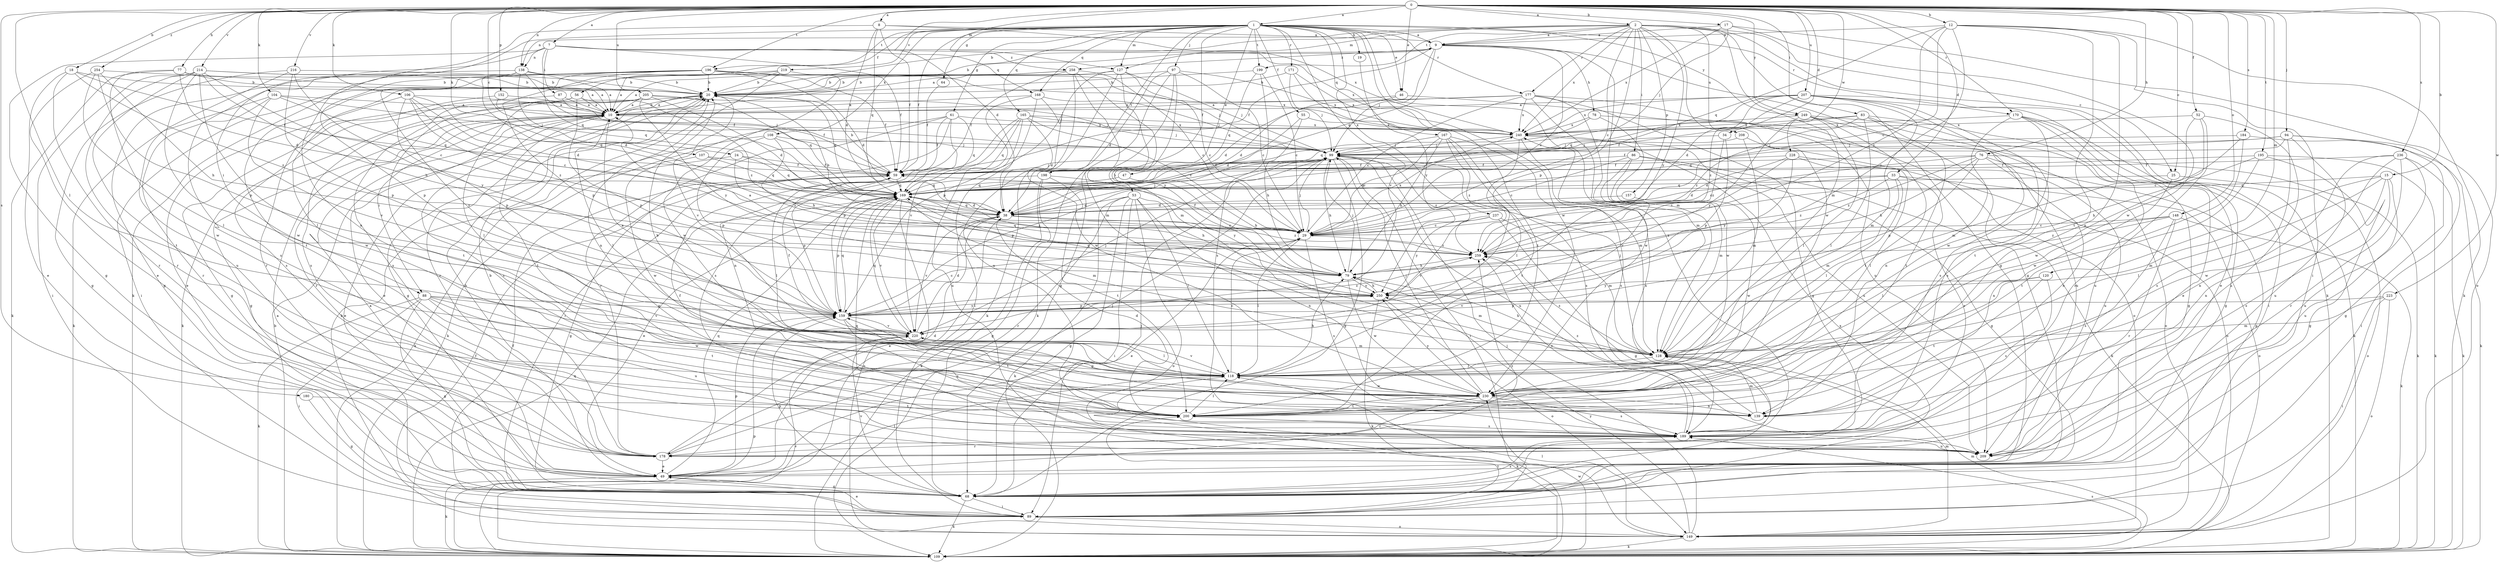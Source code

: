 strict digraph  {
0;
1;
2;
7;
8;
9;
10;
12;
15;
17;
18;
19;
20;
24;
25;
29;
33;
34;
38;
46;
47;
49;
52;
53;
55;
56;
59;
61;
64;
68;
76;
77;
78;
79;
83;
86;
87;
88;
89;
94;
97;
99;
104;
106;
107;
108;
109;
118;
120;
127;
128;
138;
139;
148;
149;
152;
157;
159;
165;
167;
168;
169;
170;
171;
177;
178;
180;
184;
189;
195;
196;
198;
199;
200;
205;
207;
208;
209;
214;
216;
219;
220;
223;
228;
230;
236;
237;
240;
249;
250;
254;
258;
259;
0 -> 1  [label=a];
0 -> 2  [label=a];
0 -> 7  [label=a];
0 -> 8  [label=a];
0 -> 12  [label=b];
0 -> 15  [label=b];
0 -> 17  [label=b];
0 -> 18  [label=b];
0 -> 24  [label=c];
0 -> 25  [label=c];
0 -> 33  [label=d];
0 -> 34  [label=d];
0 -> 38  [label=d];
0 -> 46  [label=e];
0 -> 52  [label=f];
0 -> 76  [label=h];
0 -> 77  [label=h];
0 -> 83  [label=i];
0 -> 94  [label=j];
0 -> 104  [label=k];
0 -> 106  [label=k];
0 -> 107  [label=k];
0 -> 118  [label=l];
0 -> 120  [label=m];
0 -> 127  [label=m];
0 -> 138  [label=n];
0 -> 148  [label=o];
0 -> 152  [label=p];
0 -> 170  [label=r];
0 -> 180  [label=s];
0 -> 184  [label=s];
0 -> 195  [label=t];
0 -> 196  [label=t];
0 -> 205  [label=u];
0 -> 207  [label=u];
0 -> 214  [label=v];
0 -> 216  [label=v];
0 -> 223  [label=w];
0 -> 228  [label=w];
0 -> 236  [label=x];
0 -> 249  [label=y];
0 -> 254  [label=z];
1 -> 9  [label=a];
1 -> 19  [label=b];
1 -> 46  [label=e];
1 -> 47  [label=e];
1 -> 53  [label=f];
1 -> 55  [label=f];
1 -> 56  [label=f];
1 -> 59  [label=f];
1 -> 61  [label=g];
1 -> 64  [label=g];
1 -> 97  [label=j];
1 -> 108  [label=k];
1 -> 109  [label=k];
1 -> 127  [label=m];
1 -> 165  [label=q];
1 -> 167  [label=q];
1 -> 168  [label=q];
1 -> 170  [label=r];
1 -> 171  [label=r];
1 -> 177  [label=r];
1 -> 189  [label=s];
1 -> 196  [label=t];
1 -> 198  [label=t];
1 -> 199  [label=t];
1 -> 219  [label=v];
1 -> 220  [label=v];
1 -> 230  [label=w];
1 -> 237  [label=x];
1 -> 249  [label=y];
2 -> 9  [label=a];
2 -> 20  [label=b];
2 -> 25  [label=c];
2 -> 29  [label=c];
2 -> 68  [label=g];
2 -> 86  [label=i];
2 -> 109  [label=k];
2 -> 127  [label=m];
2 -> 128  [label=m];
2 -> 138  [label=n];
2 -> 157  [label=p];
2 -> 159  [label=p];
2 -> 177  [label=r];
2 -> 199  [label=t];
2 -> 208  [label=u];
2 -> 230  [label=w];
2 -> 240  [label=x];
2 -> 250  [label=y];
7 -> 59  [label=f];
7 -> 68  [label=g];
7 -> 87  [label=i];
7 -> 88  [label=i];
7 -> 138  [label=n];
7 -> 168  [label=q];
7 -> 169  [label=q];
7 -> 240  [label=x];
7 -> 258  [label=z];
8 -> 9  [label=a];
8 -> 38  [label=d];
8 -> 59  [label=f];
8 -> 139  [label=n];
8 -> 169  [label=q];
8 -> 240  [label=x];
9 -> 20  [label=b];
9 -> 29  [label=c];
9 -> 59  [label=f];
9 -> 68  [label=g];
9 -> 78  [label=h];
9 -> 99  [label=j];
9 -> 128  [label=m];
9 -> 169  [label=q];
9 -> 258  [label=z];
10 -> 9  [label=a];
10 -> 20  [label=b];
10 -> 49  [label=e];
10 -> 68  [label=g];
10 -> 88  [label=i];
10 -> 118  [label=l];
10 -> 178  [label=r];
10 -> 189  [label=s];
10 -> 200  [label=t];
10 -> 240  [label=x];
12 -> 9  [label=a];
12 -> 29  [label=c];
12 -> 89  [label=i];
12 -> 109  [label=k];
12 -> 139  [label=n];
12 -> 169  [label=q];
12 -> 200  [label=t];
12 -> 250  [label=y];
12 -> 259  [label=z];
15 -> 118  [label=l];
15 -> 128  [label=m];
15 -> 139  [label=n];
15 -> 169  [label=q];
15 -> 189  [label=s];
15 -> 209  [label=u];
17 -> 9  [label=a];
17 -> 99  [label=j];
17 -> 149  [label=o];
17 -> 230  [label=w];
17 -> 240  [label=x];
18 -> 20  [label=b];
18 -> 49  [label=e];
18 -> 59  [label=f];
18 -> 178  [label=r];
18 -> 259  [label=z];
19 -> 250  [label=y];
20 -> 10  [label=a];
20 -> 68  [label=g];
20 -> 109  [label=k];
20 -> 169  [label=q];
20 -> 178  [label=r];
20 -> 220  [label=v];
24 -> 49  [label=e];
24 -> 59  [label=f];
24 -> 169  [label=q];
24 -> 259  [label=z];
25 -> 139  [label=n];
25 -> 149  [label=o];
25 -> 169  [label=q];
29 -> 20  [label=b];
29 -> 49  [label=e];
29 -> 59  [label=f];
29 -> 99  [label=j];
29 -> 118  [label=l];
29 -> 189  [label=s];
29 -> 240  [label=x];
29 -> 259  [label=z];
33 -> 38  [label=d];
33 -> 118  [label=l];
33 -> 128  [label=m];
33 -> 149  [label=o];
33 -> 169  [label=q];
33 -> 189  [label=s];
33 -> 259  [label=z];
34 -> 99  [label=j];
34 -> 159  [label=p];
34 -> 259  [label=z];
38 -> 29  [label=c];
38 -> 49  [label=e];
38 -> 99  [label=j];
38 -> 169  [label=q];
38 -> 220  [label=v];
38 -> 259  [label=z];
46 -> 10  [label=a];
46 -> 38  [label=d];
46 -> 149  [label=o];
47 -> 79  [label=h];
47 -> 169  [label=q];
49 -> 20  [label=b];
49 -> 68  [label=g];
49 -> 109  [label=k];
49 -> 118  [label=l];
49 -> 159  [label=p];
49 -> 169  [label=q];
49 -> 259  [label=z];
52 -> 128  [label=m];
52 -> 178  [label=r];
52 -> 209  [label=u];
52 -> 230  [label=w];
52 -> 240  [label=x];
53 -> 38  [label=d];
53 -> 68  [label=g];
53 -> 79  [label=h];
53 -> 89  [label=i];
53 -> 109  [label=k];
53 -> 118  [label=l];
53 -> 139  [label=n];
53 -> 149  [label=o];
53 -> 178  [label=r];
55 -> 38  [label=d];
55 -> 79  [label=h];
55 -> 240  [label=x];
56 -> 10  [label=a];
56 -> 118  [label=l];
56 -> 159  [label=p];
56 -> 189  [label=s];
56 -> 200  [label=t];
56 -> 259  [label=z];
59 -> 20  [label=b];
59 -> 68  [label=g];
59 -> 99  [label=j];
59 -> 118  [label=l];
59 -> 159  [label=p];
59 -> 169  [label=q];
61 -> 59  [label=f];
61 -> 89  [label=i];
61 -> 109  [label=k];
61 -> 139  [label=n];
61 -> 169  [label=q];
61 -> 178  [label=r];
61 -> 240  [label=x];
64 -> 59  [label=f];
68 -> 10  [label=a];
68 -> 89  [label=i];
68 -> 99  [label=j];
68 -> 109  [label=k];
68 -> 159  [label=p];
68 -> 189  [label=s];
68 -> 220  [label=v];
76 -> 29  [label=c];
76 -> 59  [label=f];
76 -> 68  [label=g];
76 -> 79  [label=h];
76 -> 109  [label=k];
76 -> 139  [label=n];
76 -> 159  [label=p];
76 -> 259  [label=z];
77 -> 10  [label=a];
77 -> 20  [label=b];
77 -> 38  [label=d];
77 -> 109  [label=k];
77 -> 230  [label=w];
78 -> 149  [label=o];
78 -> 169  [label=q];
78 -> 230  [label=w];
78 -> 240  [label=x];
79 -> 10  [label=a];
79 -> 99  [label=j];
79 -> 128  [label=m];
79 -> 230  [label=w];
79 -> 250  [label=y];
83 -> 59  [label=f];
83 -> 118  [label=l];
83 -> 189  [label=s];
83 -> 200  [label=t];
83 -> 209  [label=u];
83 -> 240  [label=x];
83 -> 259  [label=z];
86 -> 29  [label=c];
86 -> 59  [label=f];
86 -> 68  [label=g];
86 -> 109  [label=k];
86 -> 128  [label=m];
86 -> 220  [label=v];
87 -> 10  [label=a];
87 -> 59  [label=f];
87 -> 189  [label=s];
88 -> 68  [label=g];
88 -> 89  [label=i];
88 -> 109  [label=k];
88 -> 159  [label=p];
88 -> 200  [label=t];
88 -> 209  [label=u];
88 -> 220  [label=v];
88 -> 230  [label=w];
89 -> 10  [label=a];
89 -> 49  [label=e];
89 -> 59  [label=f];
89 -> 149  [label=o];
89 -> 200  [label=t];
89 -> 240  [label=x];
94 -> 59  [label=f];
94 -> 68  [label=g];
94 -> 89  [label=i];
94 -> 99  [label=j];
94 -> 169  [label=q];
94 -> 189  [label=s];
94 -> 209  [label=u];
97 -> 20  [label=b];
97 -> 29  [label=c];
97 -> 38  [label=d];
97 -> 68  [label=g];
97 -> 109  [label=k];
97 -> 240  [label=x];
97 -> 250  [label=y];
99 -> 59  [label=f];
99 -> 68  [label=g];
99 -> 79  [label=h];
99 -> 89  [label=i];
99 -> 159  [label=p];
99 -> 209  [label=u];
99 -> 259  [label=z];
104 -> 10  [label=a];
104 -> 99  [label=j];
104 -> 109  [label=k];
104 -> 169  [label=q];
104 -> 178  [label=r];
104 -> 220  [label=v];
106 -> 10  [label=a];
106 -> 29  [label=c];
106 -> 38  [label=d];
106 -> 49  [label=e];
106 -> 159  [label=p];
106 -> 169  [label=q];
106 -> 259  [label=z];
107 -> 59  [label=f];
107 -> 169  [label=q];
107 -> 230  [label=w];
108 -> 29  [label=c];
108 -> 79  [label=h];
108 -> 99  [label=j];
108 -> 109  [label=k];
108 -> 159  [label=p];
109 -> 20  [label=b];
109 -> 128  [label=m];
109 -> 159  [label=p];
109 -> 169  [label=q];
109 -> 189  [label=s];
109 -> 220  [label=v];
109 -> 230  [label=w];
118 -> 20  [label=b];
118 -> 29  [label=c];
118 -> 79  [label=h];
118 -> 109  [label=k];
118 -> 220  [label=v];
118 -> 230  [label=w];
120 -> 189  [label=s];
120 -> 200  [label=t];
120 -> 220  [label=v];
120 -> 250  [label=y];
127 -> 20  [label=b];
127 -> 29  [label=c];
127 -> 99  [label=j];
127 -> 109  [label=k];
127 -> 128  [label=m];
127 -> 159  [label=p];
128 -> 79  [label=h];
128 -> 99  [label=j];
128 -> 118  [label=l];
128 -> 259  [label=z];
138 -> 10  [label=a];
138 -> 20  [label=b];
138 -> 38  [label=d];
138 -> 59  [label=f];
138 -> 68  [label=g];
138 -> 159  [label=p];
138 -> 169  [label=q];
138 -> 240  [label=x];
139 -> 128  [label=m];
139 -> 159  [label=p];
139 -> 259  [label=z];
148 -> 29  [label=c];
148 -> 109  [label=k];
148 -> 118  [label=l];
148 -> 178  [label=r];
148 -> 189  [label=s];
148 -> 259  [label=z];
149 -> 20  [label=b];
149 -> 59  [label=f];
149 -> 99  [label=j];
149 -> 109  [label=k];
149 -> 118  [label=l];
149 -> 128  [label=m];
149 -> 250  [label=y];
152 -> 10  [label=a];
152 -> 99  [label=j];
152 -> 230  [label=w];
157 -> 38  [label=d];
157 -> 230  [label=w];
159 -> 29  [label=c];
159 -> 169  [label=q];
159 -> 189  [label=s];
159 -> 200  [label=t];
159 -> 220  [label=v];
159 -> 250  [label=y];
159 -> 259  [label=z];
165 -> 29  [label=c];
165 -> 38  [label=d];
165 -> 99  [label=j];
165 -> 159  [label=p];
165 -> 169  [label=q];
165 -> 189  [label=s];
165 -> 209  [label=u];
165 -> 240  [label=x];
167 -> 29  [label=c];
167 -> 79  [label=h];
167 -> 99  [label=j];
167 -> 128  [label=m];
167 -> 189  [label=s];
167 -> 200  [label=t];
167 -> 259  [label=z];
168 -> 10  [label=a];
168 -> 89  [label=i];
168 -> 99  [label=j];
168 -> 220  [label=v];
168 -> 230  [label=w];
169 -> 38  [label=d];
169 -> 49  [label=e];
169 -> 128  [label=m];
169 -> 149  [label=o];
169 -> 159  [label=p];
169 -> 220  [label=v];
169 -> 259  [label=z];
170 -> 49  [label=e];
170 -> 68  [label=g];
170 -> 109  [label=k];
170 -> 139  [label=n];
170 -> 189  [label=s];
170 -> 240  [label=x];
171 -> 20  [label=b];
171 -> 99  [label=j];
171 -> 200  [label=t];
171 -> 240  [label=x];
177 -> 10  [label=a];
177 -> 29  [label=c];
177 -> 38  [label=d];
177 -> 68  [label=g];
177 -> 128  [label=m];
177 -> 209  [label=u];
177 -> 230  [label=w];
177 -> 240  [label=x];
178 -> 20  [label=b];
178 -> 38  [label=d];
178 -> 49  [label=e];
178 -> 99  [label=j];
180 -> 68  [label=g];
180 -> 200  [label=t];
184 -> 29  [label=c];
184 -> 99  [label=j];
184 -> 109  [label=k];
184 -> 230  [label=w];
189 -> 178  [label=r];
189 -> 209  [label=u];
189 -> 240  [label=x];
189 -> 259  [label=z];
195 -> 59  [label=f];
195 -> 68  [label=g];
195 -> 79  [label=h];
195 -> 109  [label=k];
195 -> 200  [label=t];
196 -> 20  [label=b];
196 -> 38  [label=d];
196 -> 59  [label=f];
196 -> 89  [label=i];
196 -> 99  [label=j];
196 -> 159  [label=p];
196 -> 189  [label=s];
196 -> 200  [label=t];
196 -> 220  [label=v];
198 -> 68  [label=g];
198 -> 109  [label=k];
198 -> 169  [label=q];
198 -> 200  [label=t];
198 -> 250  [label=y];
199 -> 20  [label=b];
199 -> 29  [label=c];
199 -> 169  [label=q];
199 -> 189  [label=s];
200 -> 38  [label=d];
200 -> 59  [label=f];
200 -> 118  [label=l];
200 -> 189  [label=s];
205 -> 10  [label=a];
205 -> 38  [label=d];
205 -> 68  [label=g];
205 -> 99  [label=j];
205 -> 169  [label=q];
205 -> 189  [label=s];
205 -> 250  [label=y];
207 -> 10  [label=a];
207 -> 38  [label=d];
207 -> 49  [label=e];
207 -> 89  [label=i];
207 -> 128  [label=m];
207 -> 169  [label=q];
207 -> 200  [label=t];
207 -> 230  [label=w];
207 -> 240  [label=x];
207 -> 259  [label=z];
208 -> 99  [label=j];
208 -> 128  [label=m];
208 -> 149  [label=o];
209 -> 169  [label=q];
214 -> 10  [label=a];
214 -> 20  [label=b];
214 -> 29  [label=c];
214 -> 79  [label=h];
214 -> 89  [label=i];
214 -> 118  [label=l];
214 -> 178  [label=r];
214 -> 200  [label=t];
214 -> 230  [label=w];
216 -> 20  [label=b];
216 -> 68  [label=g];
216 -> 159  [label=p];
216 -> 209  [label=u];
216 -> 250  [label=y];
219 -> 10  [label=a];
219 -> 20  [label=b];
219 -> 139  [label=n];
219 -> 178  [label=r];
219 -> 230  [label=w];
220 -> 10  [label=a];
220 -> 38  [label=d];
220 -> 59  [label=f];
220 -> 99  [label=j];
220 -> 118  [label=l];
220 -> 128  [label=m];
220 -> 169  [label=q];
223 -> 89  [label=i];
223 -> 128  [label=m];
223 -> 149  [label=o];
223 -> 159  [label=p];
228 -> 38  [label=d];
228 -> 59  [label=f];
228 -> 118  [label=l];
228 -> 209  [label=u];
228 -> 250  [label=y];
228 -> 259  [label=z];
230 -> 99  [label=j];
230 -> 139  [label=n];
230 -> 178  [label=r];
230 -> 189  [label=s];
230 -> 200  [label=t];
230 -> 250  [label=y];
236 -> 59  [label=f];
236 -> 109  [label=k];
236 -> 139  [label=n];
236 -> 178  [label=r];
236 -> 209  [label=u];
236 -> 230  [label=w];
237 -> 29  [label=c];
237 -> 68  [label=g];
237 -> 128  [label=m];
237 -> 220  [label=v];
237 -> 250  [label=y];
240 -> 99  [label=j];
240 -> 118  [label=l];
240 -> 189  [label=s];
240 -> 209  [label=u];
249 -> 68  [label=g];
249 -> 118  [label=l];
249 -> 200  [label=t];
249 -> 209  [label=u];
249 -> 240  [label=x];
249 -> 250  [label=y];
250 -> 79  [label=h];
250 -> 109  [label=k];
250 -> 149  [label=o];
250 -> 159  [label=p];
250 -> 169  [label=q];
254 -> 20  [label=b];
254 -> 49  [label=e];
254 -> 79  [label=h];
254 -> 118  [label=l];
254 -> 159  [label=p];
258 -> 10  [label=a];
258 -> 20  [label=b];
258 -> 29  [label=c];
258 -> 59  [label=f];
258 -> 79  [label=h];
258 -> 128  [label=m];
258 -> 209  [label=u];
259 -> 79  [label=h];
259 -> 169  [label=q];
}
